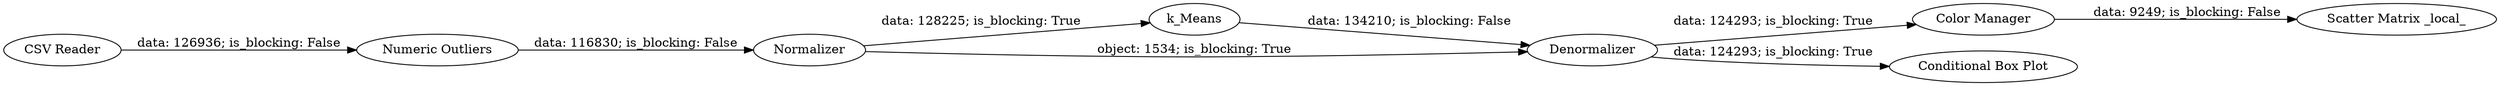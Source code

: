 digraph {
	"-3410026585928022520_3" [label="Numeric Outliers"]
	"-3410026585928022520_1" [label="CSV Reader"]
	"-3410026585928022520_5" [label=Normalizer]
	"-3410026585928022520_10" [label="Color Manager"]
	"-3410026585928022520_6" [label=k_Means]
	"-3410026585928022520_9" [label=Denormalizer]
	"-3410026585928022520_7" [label="Conditional Box Plot"]
	"-3410026585928022520_11" [label="Scatter Matrix _local_"]
	"-3410026585928022520_1" -> "-3410026585928022520_3" [label="data: 126936; is_blocking: False"]
	"-3410026585928022520_5" -> "-3410026585928022520_6" [label="data: 128225; is_blocking: True"]
	"-3410026585928022520_9" -> "-3410026585928022520_10" [label="data: 124293; is_blocking: True"]
	"-3410026585928022520_5" -> "-3410026585928022520_9" [label="object: 1534; is_blocking: True"]
	"-3410026585928022520_10" -> "-3410026585928022520_11" [label="data: 9249; is_blocking: False"]
	"-3410026585928022520_9" -> "-3410026585928022520_7" [label="data: 124293; is_blocking: True"]
	"-3410026585928022520_3" -> "-3410026585928022520_5" [label="data: 116830; is_blocking: False"]
	"-3410026585928022520_6" -> "-3410026585928022520_9" [label="data: 134210; is_blocking: False"]
	rankdir=LR
}
